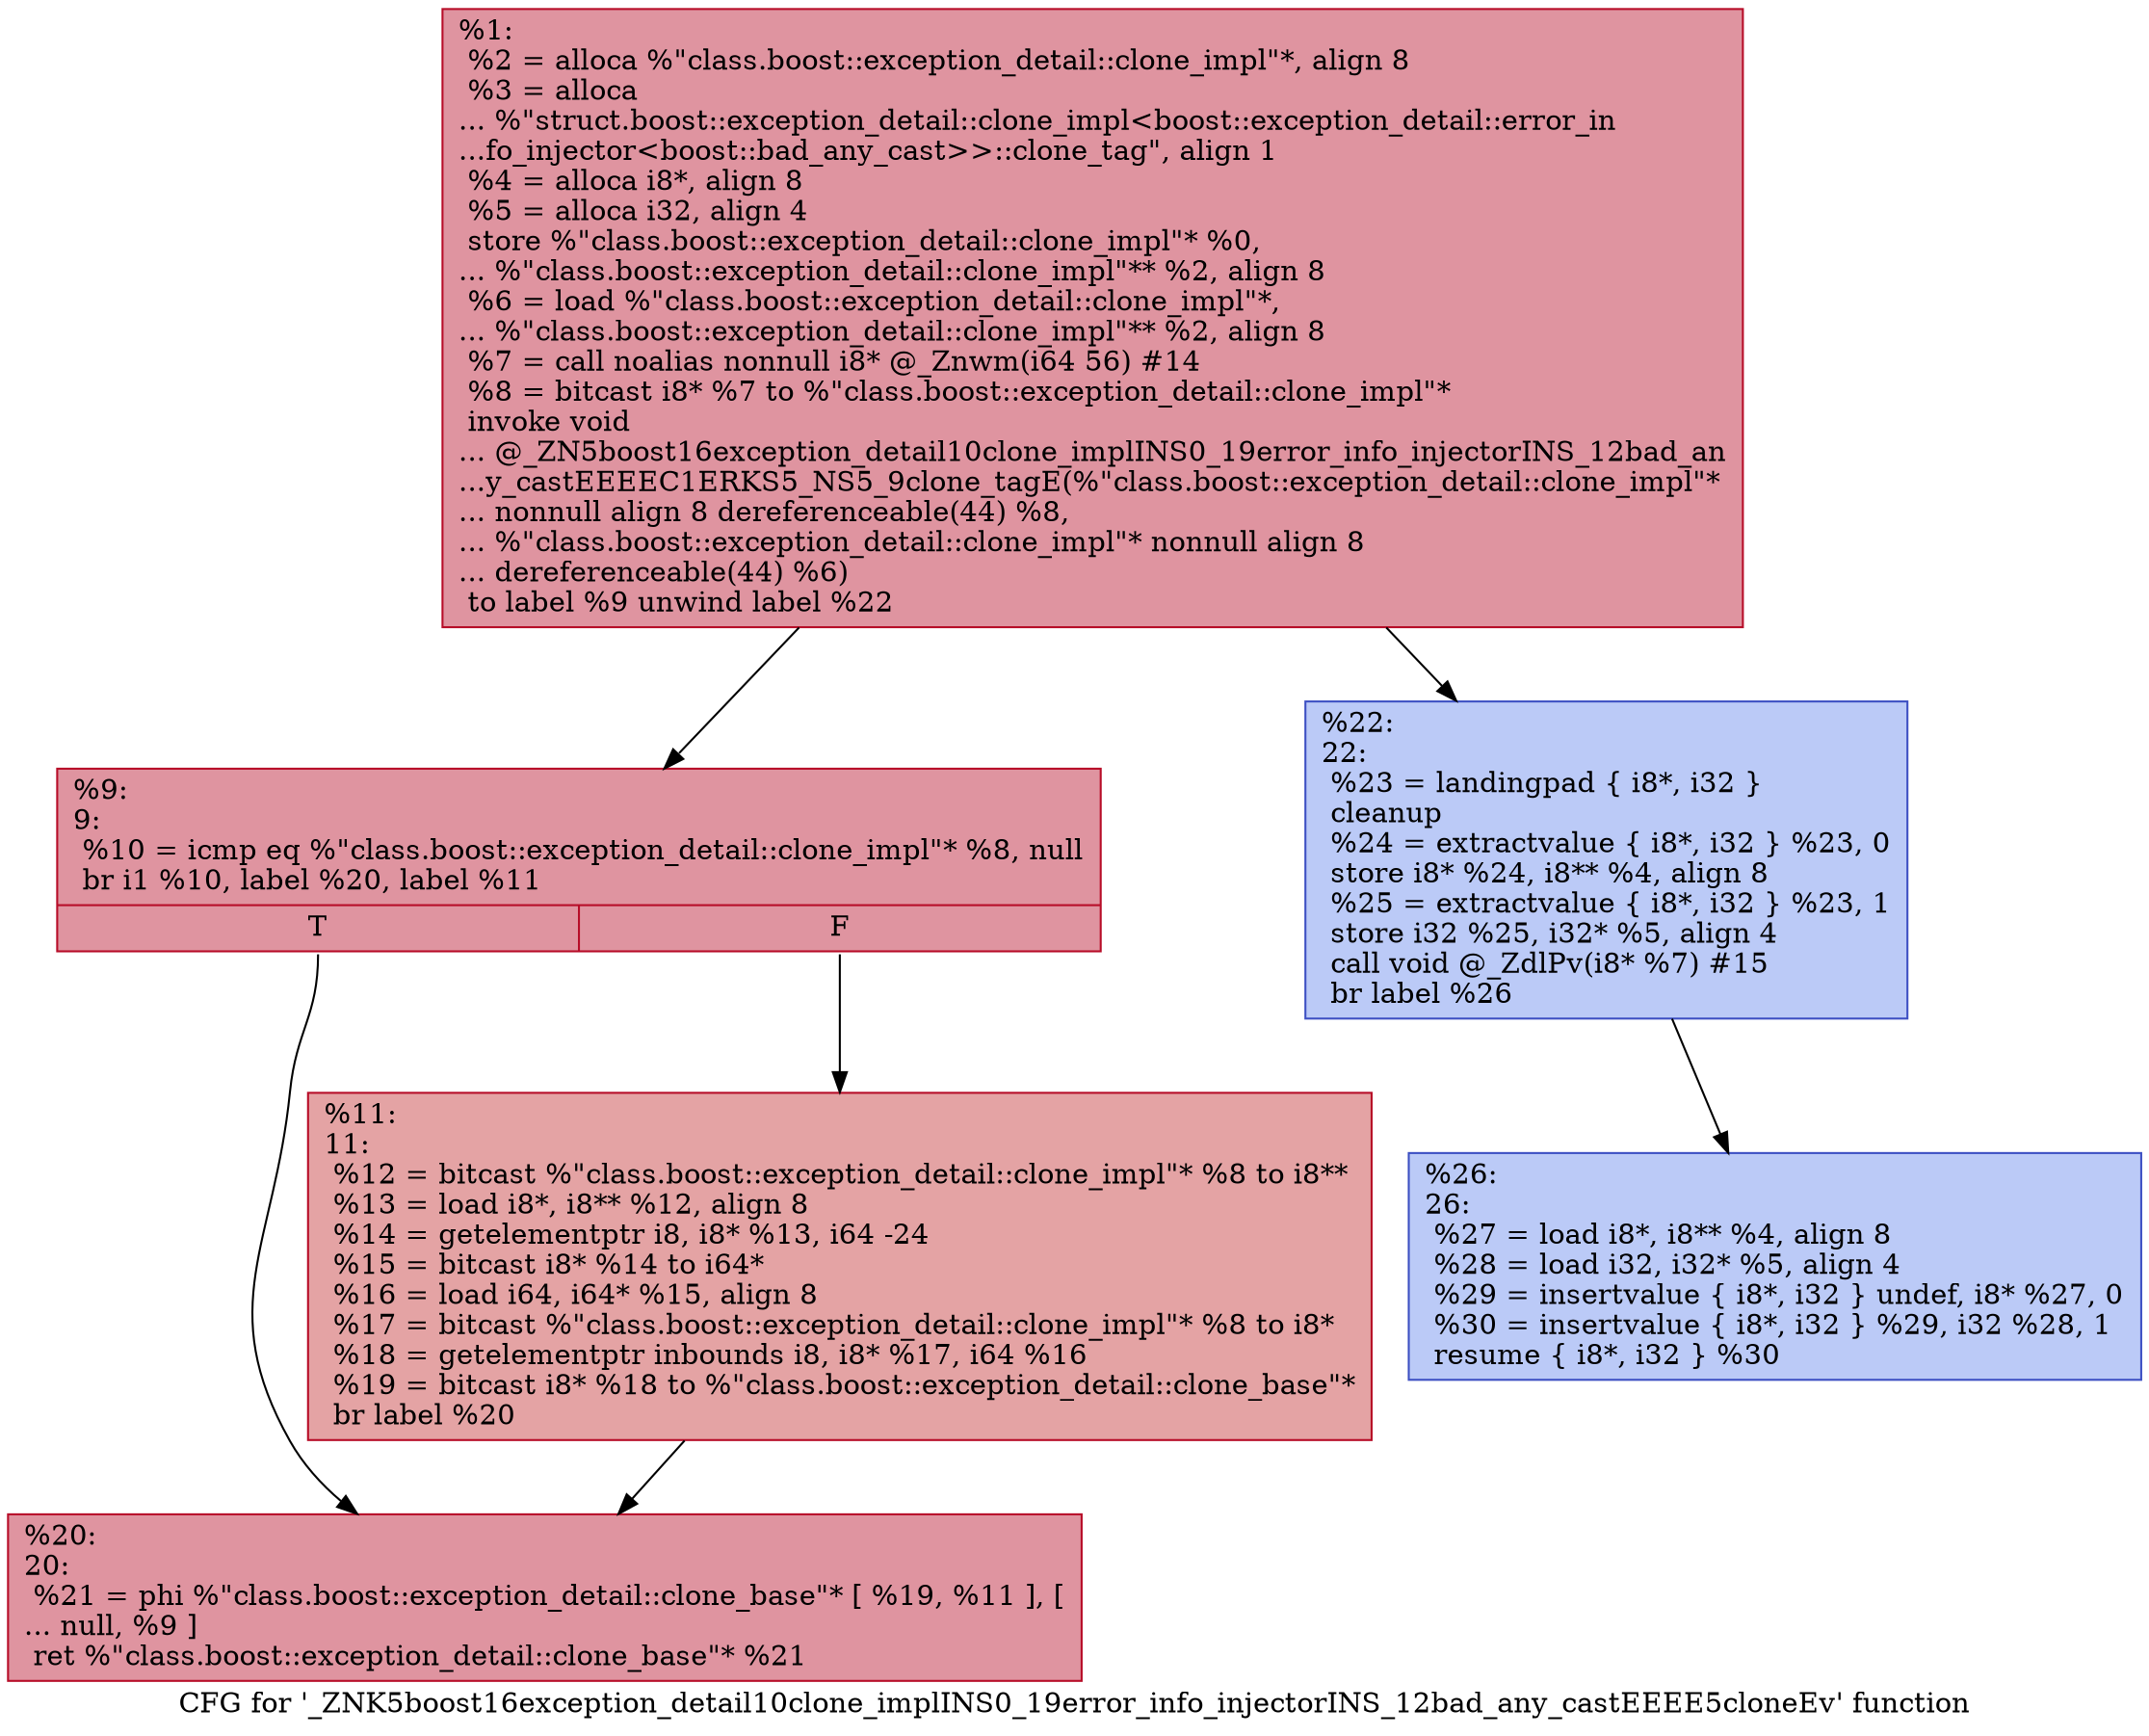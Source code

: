 digraph "CFG for '_ZNK5boost16exception_detail10clone_implINS0_19error_info_injectorINS_12bad_any_castEEEE5cloneEv' function" {
	label="CFG for '_ZNK5boost16exception_detail10clone_implINS0_19error_info_injectorINS_12bad_any_castEEEE5cloneEv' function";

	Node0x55aa9bb91540 [shape=record,color="#b70d28ff", style=filled, fillcolor="#b70d2870",label="{%1:\l  %2 = alloca %\"class.boost::exception_detail::clone_impl\"*, align 8\l  %3 = alloca\l... %\"struct.boost::exception_detail::clone_impl\<boost::exception_detail::error_in\l...fo_injector\<boost::bad_any_cast\>\>::clone_tag\", align 1\l  %4 = alloca i8*, align 8\l  %5 = alloca i32, align 4\l  store %\"class.boost::exception_detail::clone_impl\"* %0,\l... %\"class.boost::exception_detail::clone_impl\"** %2, align 8\l  %6 = load %\"class.boost::exception_detail::clone_impl\"*,\l... %\"class.boost::exception_detail::clone_impl\"** %2, align 8\l  %7 = call noalias nonnull i8* @_Znwm(i64 56) #14\l  %8 = bitcast i8* %7 to %\"class.boost::exception_detail::clone_impl\"*\l  invoke void\l... @_ZN5boost16exception_detail10clone_implINS0_19error_info_injectorINS_12bad_an\l...y_castEEEEC1ERKS5_NS5_9clone_tagE(%\"class.boost::exception_detail::clone_impl\"*\l... nonnull align 8 dereferenceable(44) %8,\l... %\"class.boost::exception_detail::clone_impl\"* nonnull align 8\l... dereferenceable(44) %6)\l          to label %9 unwind label %22\l}"];
	Node0x55aa9bb91540 -> Node0x55aa9bb91600;
	Node0x55aa9bb91540 -> Node0x55aa9bb919a0;
	Node0x55aa9bb91600 [shape=record,color="#b70d28ff", style=filled, fillcolor="#b70d2870",label="{%9:\l9:                                                \l  %10 = icmp eq %\"class.boost::exception_detail::clone_impl\"* %8, null\l  br i1 %10, label %20, label %11\l|{<s0>T|<s1>F}}"];
	Node0x55aa9bb91600:s0 -> Node0x55aa9bb91d00;
	Node0x55aa9bb91600:s1 -> Node0x55aa9bb91d50;
	Node0x55aa9bb91d50 [shape=record,color="#b70d28ff", style=filled, fillcolor="#c32e3170",label="{%11:\l11:                                               \l  %12 = bitcast %\"class.boost::exception_detail::clone_impl\"* %8 to i8**\l  %13 = load i8*, i8** %12, align 8\l  %14 = getelementptr i8, i8* %13, i64 -24\l  %15 = bitcast i8* %14 to i64*\l  %16 = load i64, i64* %15, align 8\l  %17 = bitcast %\"class.boost::exception_detail::clone_impl\"* %8 to i8*\l  %18 = getelementptr inbounds i8, i8* %17, i64 %16\l  %19 = bitcast i8* %18 to %\"class.boost::exception_detail::clone_base\"*\l  br label %20\l}"];
	Node0x55aa9bb91d50 -> Node0x55aa9bb91d00;
	Node0x55aa9bb91d00 [shape=record,color="#b70d28ff", style=filled, fillcolor="#b70d2870",label="{%20:\l20:                                               \l  %21 = phi %\"class.boost::exception_detail::clone_base\"* [ %19, %11 ], [\l... null, %9 ]\l  ret %\"class.boost::exception_detail::clone_base\"* %21\l}"];
	Node0x55aa9bb919a0 [shape=record,color="#3d50c3ff", style=filled, fillcolor="#6687ed70",label="{%22:\l22:                                               \l  %23 = landingpad \{ i8*, i32 \}\l          cleanup\l  %24 = extractvalue \{ i8*, i32 \} %23, 0\l  store i8* %24, i8** %4, align 8\l  %25 = extractvalue \{ i8*, i32 \} %23, 1\l  store i32 %25, i32* %5, align 4\l  call void @_ZdlPv(i8* %7) #15\l  br label %26\l}"];
	Node0x55aa9bb919a0 -> Node0x55aa9bb926e0;
	Node0x55aa9bb926e0 [shape=record,color="#3d50c3ff", style=filled, fillcolor="#6687ed70",label="{%26:\l26:                                               \l  %27 = load i8*, i8** %4, align 8\l  %28 = load i32, i32* %5, align 4\l  %29 = insertvalue \{ i8*, i32 \} undef, i8* %27, 0\l  %30 = insertvalue \{ i8*, i32 \} %29, i32 %28, 1\l  resume \{ i8*, i32 \} %30\l}"];
}
